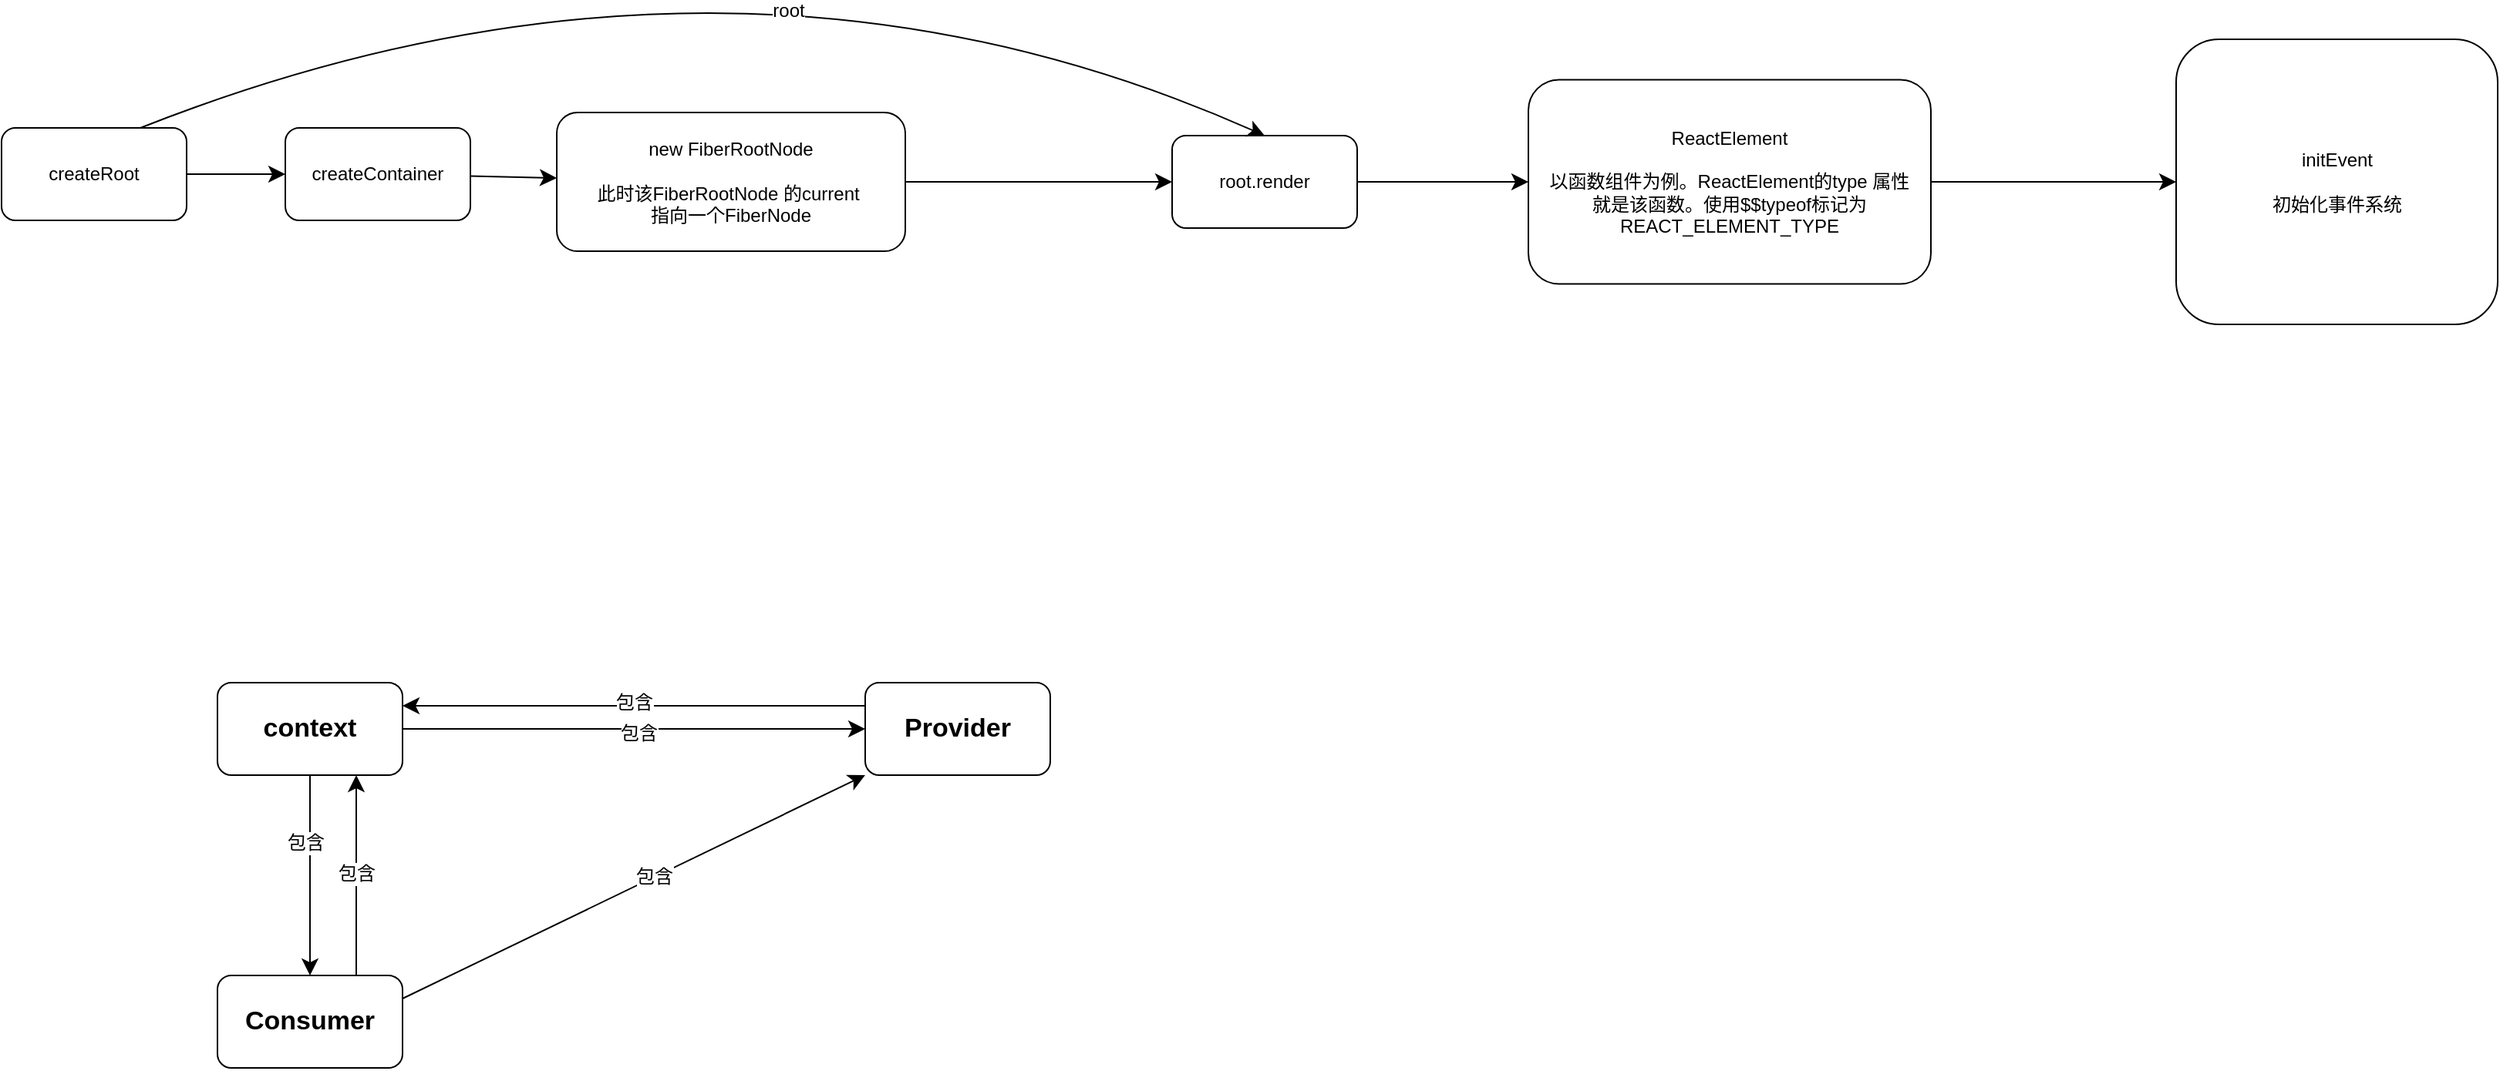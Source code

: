 <mxfile version="24.2.5" type="github">
  <diagram name="第 1 页" id="z2x4UcJcFMROci2A8Mf3">
    <mxGraphModel dx="1434" dy="796" grid="1" gridSize="10" guides="1" tooltips="1" connect="1" arrows="1" fold="1" page="1" pageScale="1" pageWidth="827" pageHeight="1169" math="0" shadow="0">
      <root>
        <mxCell id="0" />
        <mxCell id="1" parent="0" />
        <mxCell id="IfcWRajiX3WYb2eG6ur--5" value="" style="edgeStyle=none;curved=1;rounded=0;orthogonalLoop=1;jettySize=auto;html=1;fontSize=12;startSize=8;endSize=8;" parent="1" source="IfcWRajiX3WYb2eG6ur--1" target="IfcWRajiX3WYb2eG6ur--4" edge="1">
          <mxGeometry relative="1" as="geometry" />
        </mxCell>
        <mxCell id="IfcWRajiX3WYb2eG6ur--1" value="createRoot" style="rounded=1;whiteSpace=wrap;html=1;" parent="1" vertex="1">
          <mxGeometry x="110" y="200" width="120" height="60" as="geometry" />
        </mxCell>
        <mxCell id="IfcWRajiX3WYb2eG6ur--7" value="" style="edgeStyle=none;curved=1;rounded=0;orthogonalLoop=1;jettySize=auto;html=1;fontSize=12;startSize=8;endSize=8;" parent="1" source="IfcWRajiX3WYb2eG6ur--4" target="IfcWRajiX3WYb2eG6ur--6" edge="1">
          <mxGeometry relative="1" as="geometry" />
        </mxCell>
        <mxCell id="IfcWRajiX3WYb2eG6ur--4" value="createContainer" style="whiteSpace=wrap;html=1;rounded=1;" parent="1" vertex="1">
          <mxGeometry x="294" y="200" width="120" height="60" as="geometry" />
        </mxCell>
        <mxCell id="IfcWRajiX3WYb2eG6ur--9" value="" style="edgeStyle=none;curved=1;rounded=0;orthogonalLoop=1;jettySize=auto;html=1;fontSize=12;startSize=8;endSize=8;" parent="1" source="IfcWRajiX3WYb2eG6ur--6" target="IfcWRajiX3WYb2eG6ur--8" edge="1">
          <mxGeometry relative="1" as="geometry" />
        </mxCell>
        <mxCell id="IfcWRajiX3WYb2eG6ur--6" value="new&amp;nbsp;FiberRootNode&lt;div&gt;&lt;br&gt;&lt;/div&gt;&lt;div&gt;此时该FiberRootNode 的current&amp;nbsp;&lt;/div&gt;&lt;div&gt;指向一个FiberNode&lt;/div&gt;" style="whiteSpace=wrap;html=1;rounded=1;" parent="1" vertex="1">
          <mxGeometry x="470" y="190" width="226" height="90" as="geometry" />
        </mxCell>
        <mxCell id="IfcWRajiX3WYb2eG6ur--13" value="" style="edgeStyle=none;curved=1;rounded=0;orthogonalLoop=1;jettySize=auto;html=1;fontSize=12;startSize=8;endSize=8;" parent="1" source="IfcWRajiX3WYb2eG6ur--8" target="IfcWRajiX3WYb2eG6ur--12" edge="1">
          <mxGeometry relative="1" as="geometry" />
        </mxCell>
        <mxCell id="IfcWRajiX3WYb2eG6ur--8" value="root.render" style="whiteSpace=wrap;html=1;rounded=1;" parent="1" vertex="1">
          <mxGeometry x="869" y="205" width="120" height="60" as="geometry" />
        </mxCell>
        <mxCell id="IfcWRajiX3WYb2eG6ur--10" style="edgeStyle=none;curved=1;rounded=0;orthogonalLoop=1;jettySize=auto;html=1;exitX=0.75;exitY=0;exitDx=0;exitDy=0;entryX=0.5;entryY=0;entryDx=0;entryDy=0;fontSize=12;startSize=8;endSize=8;" parent="1" source="IfcWRajiX3WYb2eG6ur--1" target="IfcWRajiX3WYb2eG6ur--8" edge="1">
          <mxGeometry relative="1" as="geometry">
            <Array as="points">
              <mxPoint x="580" y="50" />
            </Array>
          </mxGeometry>
        </mxCell>
        <mxCell id="IfcWRajiX3WYb2eG6ur--11" value="root" style="edgeLabel;html=1;align=center;verticalAlign=middle;resizable=0;points=[];fontSize=12;" parent="IfcWRajiX3WYb2eG6ur--10" vertex="1" connectable="0">
          <mxGeometry x="0.202" y="-51" relative="1" as="geometry">
            <mxPoint as="offset" />
          </mxGeometry>
        </mxCell>
        <mxCell id="IfcWRajiX3WYb2eG6ur--15" value="" style="edgeStyle=none;curved=1;rounded=0;orthogonalLoop=1;jettySize=auto;html=1;fontSize=12;startSize=8;endSize=8;" parent="1" source="IfcWRajiX3WYb2eG6ur--12" target="IfcWRajiX3WYb2eG6ur--14" edge="1">
          <mxGeometry relative="1" as="geometry" />
        </mxCell>
        <mxCell id="IfcWRajiX3WYb2eG6ur--12" value="ReactElement&lt;div&gt;&lt;br&gt;&lt;/div&gt;&lt;div&gt;以函数组件为例。ReactElement的type 属性&lt;/div&gt;&lt;div&gt;就是该函数。使用$$typeof标记为&lt;/div&gt;&lt;div&gt;REACT_ELEMENT_TYPE&lt;br&gt;&lt;/div&gt;" style="whiteSpace=wrap;html=1;rounded=1;" parent="1" vertex="1">
          <mxGeometry x="1100" y="168.75" width="261" height="132.5" as="geometry" />
        </mxCell>
        <mxCell id="IfcWRajiX3WYb2eG6ur--14" value="initEvent&lt;div&gt;&lt;br&gt;&lt;/div&gt;&lt;div&gt;初始化事件系统&lt;/div&gt;" style="whiteSpace=wrap;html=1;rounded=1;" parent="1" vertex="1">
          <mxGeometry x="1520" y="142.5" width="208.5" height="185" as="geometry" />
        </mxCell>
        <mxCell id="L3uR8GzX8RcNqpMY7rGW-3" value="" style="edgeStyle=none;curved=1;rounded=0;orthogonalLoop=1;jettySize=auto;html=1;fontSize=12;startSize=8;endSize=8;" edge="1" parent="1" source="L3uR8GzX8RcNqpMY7rGW-1" target="L3uR8GzX8RcNqpMY7rGW-2">
          <mxGeometry relative="1" as="geometry" />
        </mxCell>
        <mxCell id="L3uR8GzX8RcNqpMY7rGW-4" value="包含" style="edgeLabel;html=1;align=center;verticalAlign=middle;resizable=0;points=[];fontSize=12;" vertex="1" connectable="0" parent="L3uR8GzX8RcNqpMY7rGW-3">
          <mxGeometry x="0.017" y="-3" relative="1" as="geometry">
            <mxPoint as="offset" />
          </mxGeometry>
        </mxCell>
        <mxCell id="L3uR8GzX8RcNqpMY7rGW-8" value="" style="edgeStyle=none;curved=1;rounded=0;orthogonalLoop=1;jettySize=auto;html=1;fontSize=12;startSize=8;endSize=8;" edge="1" parent="1" source="L3uR8GzX8RcNqpMY7rGW-1" target="L3uR8GzX8RcNqpMY7rGW-7">
          <mxGeometry relative="1" as="geometry" />
        </mxCell>
        <mxCell id="L3uR8GzX8RcNqpMY7rGW-9" value="包含" style="edgeLabel;html=1;align=center;verticalAlign=middle;resizable=0;points=[];fontSize=12;" vertex="1" connectable="0" parent="L3uR8GzX8RcNqpMY7rGW-8">
          <mxGeometry x="-0.333" y="-3" relative="1" as="geometry">
            <mxPoint as="offset" />
          </mxGeometry>
        </mxCell>
        <mxCell id="L3uR8GzX8RcNqpMY7rGW-1" value="&lt;b&gt;&lt;font style=&quot;font-size: 17px;&quot;&gt;context&lt;/font&gt;&lt;/b&gt;" style="rounded=1;whiteSpace=wrap;html=1;" vertex="1" parent="1">
          <mxGeometry x="250" y="560" width="120" height="60" as="geometry" />
        </mxCell>
        <mxCell id="L3uR8GzX8RcNqpMY7rGW-5" style="edgeStyle=none;curved=1;rounded=0;orthogonalLoop=1;jettySize=auto;html=1;exitX=0;exitY=0.25;exitDx=0;exitDy=0;entryX=1;entryY=0.25;entryDx=0;entryDy=0;fontSize=12;startSize=8;endSize=8;" edge="1" parent="1" source="L3uR8GzX8RcNqpMY7rGW-2" target="L3uR8GzX8RcNqpMY7rGW-1">
          <mxGeometry relative="1" as="geometry" />
        </mxCell>
        <mxCell id="L3uR8GzX8RcNqpMY7rGW-6" value="包含" style="edgeLabel;html=1;align=center;verticalAlign=middle;resizable=0;points=[];fontSize=12;" vertex="1" connectable="0" parent="L3uR8GzX8RcNqpMY7rGW-5">
          <mxGeometry y="-2" relative="1" as="geometry">
            <mxPoint as="offset" />
          </mxGeometry>
        </mxCell>
        <mxCell id="L3uR8GzX8RcNqpMY7rGW-2" value="&lt;b&gt;&lt;font style=&quot;font-size: 17px;&quot;&gt;Provider&lt;/font&gt;&lt;/b&gt;" style="rounded=1;whiteSpace=wrap;html=1;" vertex="1" parent="1">
          <mxGeometry x="670" y="560" width="120" height="60" as="geometry" />
        </mxCell>
        <mxCell id="L3uR8GzX8RcNqpMY7rGW-10" style="edgeStyle=none;curved=1;rounded=0;orthogonalLoop=1;jettySize=auto;html=1;exitX=0.75;exitY=0;exitDx=0;exitDy=0;entryX=0.75;entryY=1;entryDx=0;entryDy=0;fontSize=12;startSize=8;endSize=8;" edge="1" parent="1" source="L3uR8GzX8RcNqpMY7rGW-7" target="L3uR8GzX8RcNqpMY7rGW-1">
          <mxGeometry relative="1" as="geometry" />
        </mxCell>
        <mxCell id="L3uR8GzX8RcNqpMY7rGW-11" value="包含" style="edgeLabel;html=1;align=center;verticalAlign=middle;resizable=0;points=[];fontSize=12;" vertex="1" connectable="0" parent="L3uR8GzX8RcNqpMY7rGW-10">
          <mxGeometry x="0.015" relative="1" as="geometry">
            <mxPoint as="offset" />
          </mxGeometry>
        </mxCell>
        <mxCell id="L3uR8GzX8RcNqpMY7rGW-12" style="edgeStyle=none;curved=1;rounded=0;orthogonalLoop=1;jettySize=auto;html=1;exitX=1;exitY=0.25;exitDx=0;exitDy=0;entryX=0;entryY=1;entryDx=0;entryDy=0;fontSize=12;startSize=8;endSize=8;" edge="1" parent="1" source="L3uR8GzX8RcNqpMY7rGW-7" target="L3uR8GzX8RcNqpMY7rGW-2">
          <mxGeometry relative="1" as="geometry" />
        </mxCell>
        <mxCell id="L3uR8GzX8RcNqpMY7rGW-13" value="包含" style="edgeLabel;html=1;align=center;verticalAlign=middle;resizable=0;points=[];fontSize=12;" vertex="1" connectable="0" parent="L3uR8GzX8RcNqpMY7rGW-12">
          <mxGeometry x="0.087" relative="1" as="geometry">
            <mxPoint as="offset" />
          </mxGeometry>
        </mxCell>
        <mxCell id="L3uR8GzX8RcNqpMY7rGW-7" value="&lt;b&gt;&lt;font style=&quot;font-size: 17px;&quot;&gt;Consumer&lt;/font&gt;&lt;/b&gt;" style="rounded=1;whiteSpace=wrap;html=1;" vertex="1" parent="1">
          <mxGeometry x="250" y="750" width="120" height="60" as="geometry" />
        </mxCell>
      </root>
    </mxGraphModel>
  </diagram>
</mxfile>
